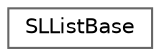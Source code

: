 digraph "Graphical Class Hierarchy"
{
 // LATEX_PDF_SIZE
  bgcolor="transparent";
  edge [fontname=Helvetica,fontsize=10,labelfontname=Helvetica,labelfontsize=10];
  node [fontname=Helvetica,fontsize=10,shape=box,height=0.2,width=0.4];
  rankdir="LR";
  Node0 [id="Node000000",label="SLListBase",height=0.2,width=0.4,color="grey40", fillcolor="white", style="filled",URL="$classFoam_1_1SLListBase.html",tooltip="Base for singly-linked lists."];
}
